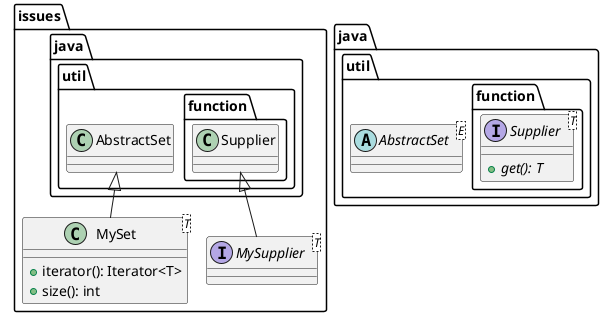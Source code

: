 @startuml
    ' Diagram containing nested name-space definition: java.util and java.util.function
    !pragma layout smetana

    namespace issues {
        interface issues.MySupplier<T>

        class issues.MySet<T> {
            +iterator(): Iterator<T>
            +size(): int
        }

        java.util.function.Supplier <|-- issues.MySupplier
        java.util.AbstractSet <|-- issues.MySet
    }

    namespace java.util.function {
        interface Supplier<T> {
            {abstract} +get(): T
        }
    }

    namespace java.util {
        abstract class AbstractSet<E>
    }
@enduml
